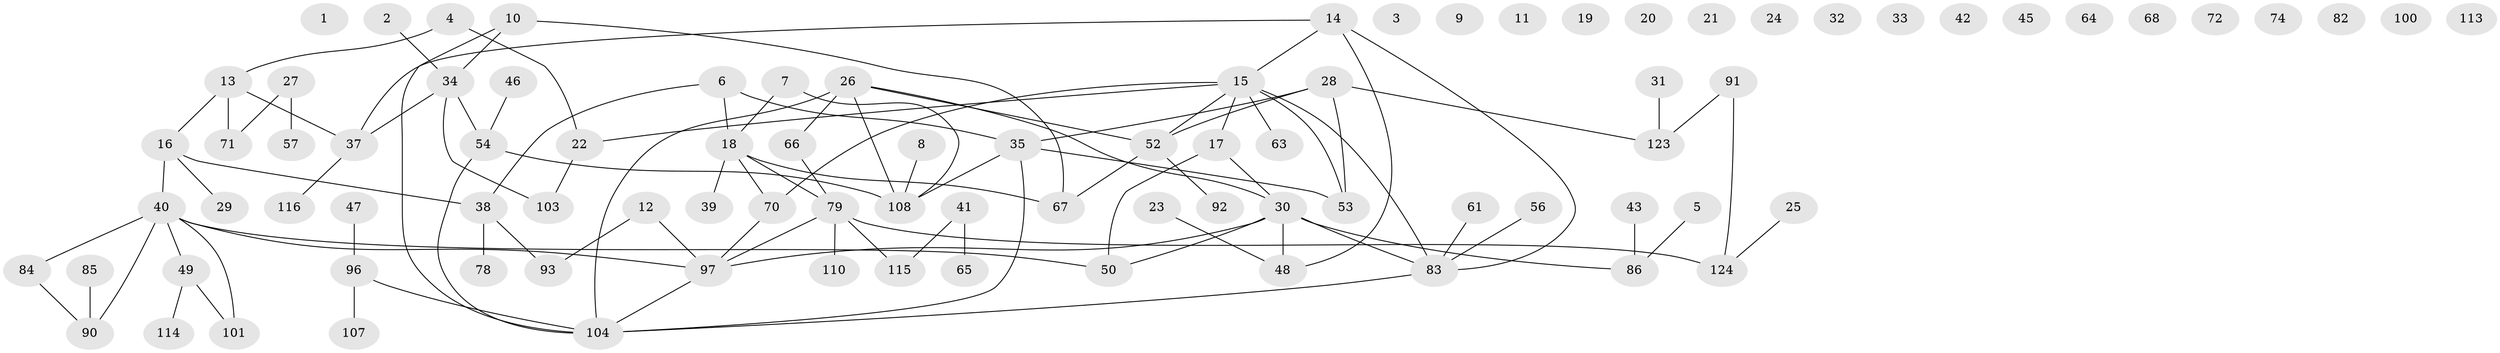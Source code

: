 // Generated by graph-tools (version 1.1) at 2025/23/03/03/25 07:23:29]
// undirected, 90 vertices, 100 edges
graph export_dot {
graph [start="1"]
  node [color=gray90,style=filled];
  1 [super="+112"];
  2;
  3;
  4 [super="+55"];
  5;
  6;
  7 [super="+102"];
  8;
  9;
  10;
  11;
  12 [super="+109"];
  13 [super="+125"];
  14 [super="+60"];
  15 [super="+88"];
  16 [super="+59"];
  17 [super="+36"];
  18 [super="+94"];
  19;
  20;
  21;
  22 [super="+81"];
  23;
  24;
  25;
  26 [super="+117"];
  27 [super="+126"];
  28 [super="+58"];
  29;
  30 [super="+75"];
  31;
  32;
  33;
  34 [super="+44"];
  35 [super="+89"];
  37 [super="+73"];
  38 [super="+77"];
  39 [super="+80"];
  40 [super="+62"];
  41 [super="+121"];
  42;
  43;
  45;
  46;
  47 [super="+76"];
  48 [super="+69"];
  49 [super="+51"];
  50 [super="+122"];
  52 [super="+111"];
  53;
  54;
  56;
  57;
  61;
  63;
  64;
  65;
  66;
  67 [super="+98"];
  68;
  70;
  71;
  72;
  74;
  78;
  79 [super="+99"];
  82 [super="+95"];
  83 [super="+87"];
  84;
  85 [super="+118"];
  86;
  90;
  91;
  92;
  93;
  96;
  97 [super="+120"];
  100;
  101 [super="+106"];
  103;
  104 [super="+105"];
  107;
  108 [super="+119"];
  110;
  113;
  114;
  115;
  116;
  123;
  124;
  2 -- 34;
  4 -- 22;
  4 -- 13;
  5 -- 86;
  6 -- 18;
  6 -- 35;
  6 -- 38;
  7 -- 108;
  7 -- 18;
  8 -- 108;
  10 -- 67;
  10 -- 104;
  10 -- 34;
  12 -- 93;
  12 -- 97;
  13 -- 37;
  13 -- 71;
  13 -- 16;
  14 -- 15;
  14 -- 48;
  14 -- 83;
  14 -- 37;
  15 -- 53;
  15 -- 63;
  15 -- 70;
  15 -- 83;
  15 -- 17;
  15 -- 22;
  15 -- 52;
  16 -- 38;
  16 -- 40;
  16 -- 29;
  17 -- 30;
  17 -- 50;
  18 -- 67;
  18 -- 70;
  18 -- 39;
  18 -- 79;
  22 -- 103;
  23 -- 48;
  25 -- 124;
  26 -- 104;
  26 -- 66;
  26 -- 30;
  26 -- 108;
  26 -- 52;
  27 -- 57;
  27 -- 71;
  28 -- 35;
  28 -- 123;
  28 -- 53;
  28 -- 52;
  30 -- 86;
  30 -- 50;
  30 -- 97;
  30 -- 83;
  30 -- 48;
  31 -- 123;
  34 -- 54;
  34 -- 103;
  34 -- 37;
  35 -- 104;
  35 -- 108;
  35 -- 53;
  37 -- 116;
  38 -- 93;
  38 -- 78;
  40 -- 90;
  40 -- 49;
  40 -- 97;
  40 -- 84;
  40 -- 50;
  40 -- 101;
  41 -- 65;
  41 -- 115;
  43 -- 86;
  46 -- 54;
  47 -- 96;
  49 -- 101;
  49 -- 114;
  52 -- 92;
  52 -- 67;
  54 -- 108;
  54 -- 104;
  56 -- 83;
  61 -- 83;
  66 -- 79;
  70 -- 97;
  79 -- 110;
  79 -- 124 [weight=2];
  79 -- 97;
  79 -- 115;
  83 -- 104;
  84 -- 90;
  85 -- 90;
  91 -- 123;
  91 -- 124;
  96 -- 104;
  96 -- 107;
  97 -- 104;
}
